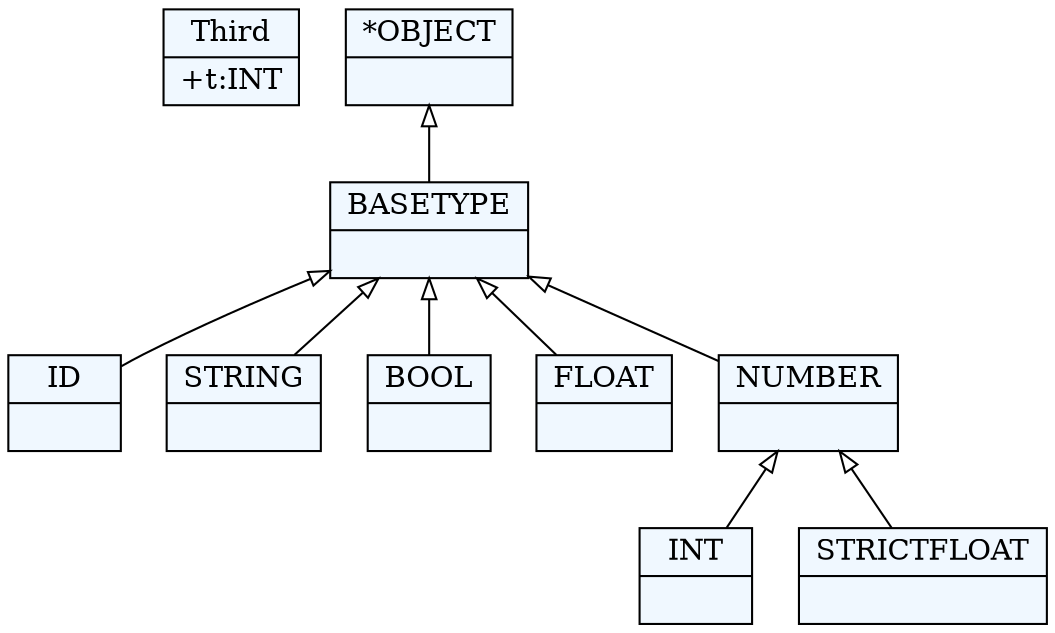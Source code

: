
    digraph xtext {
    fontname = "Bitstream Vera Sans"
    fontsize = 8
    node[
        shape=record,
        style=filled,
        fillcolor=aliceblue
    ]
    nodesep = 0.3
    edge[dir=black,arrowtail=empty]


34431048[ label="{Third|+t:INT\l}"]

35448840[ label="{ID|}"]

35712312[ label="{STRING|}"]

34763912[ label="{BOOL|}"]

34775272[ label="{INT|}"]

34789992[ label="{FLOAT|}"]

34953736[ label="{STRICTFLOAT|}"]

34444712[ label="{NUMBER|}"]
34444712 -> 34953736 [dir=back]
34444712 -> 34775272 [dir=back]

35045480[ label="{BASETYPE|}"]
35045480 -> 34444712 [dir=back]
35045480 -> 34789992 [dir=back]
35045480 -> 34763912 [dir=back]
35045480 -> 35448840 [dir=back]
35045480 -> 35712312 [dir=back]

34770808[ label="{*OBJECT|}"]
34770808 -> 35045480 [dir=back]


}
